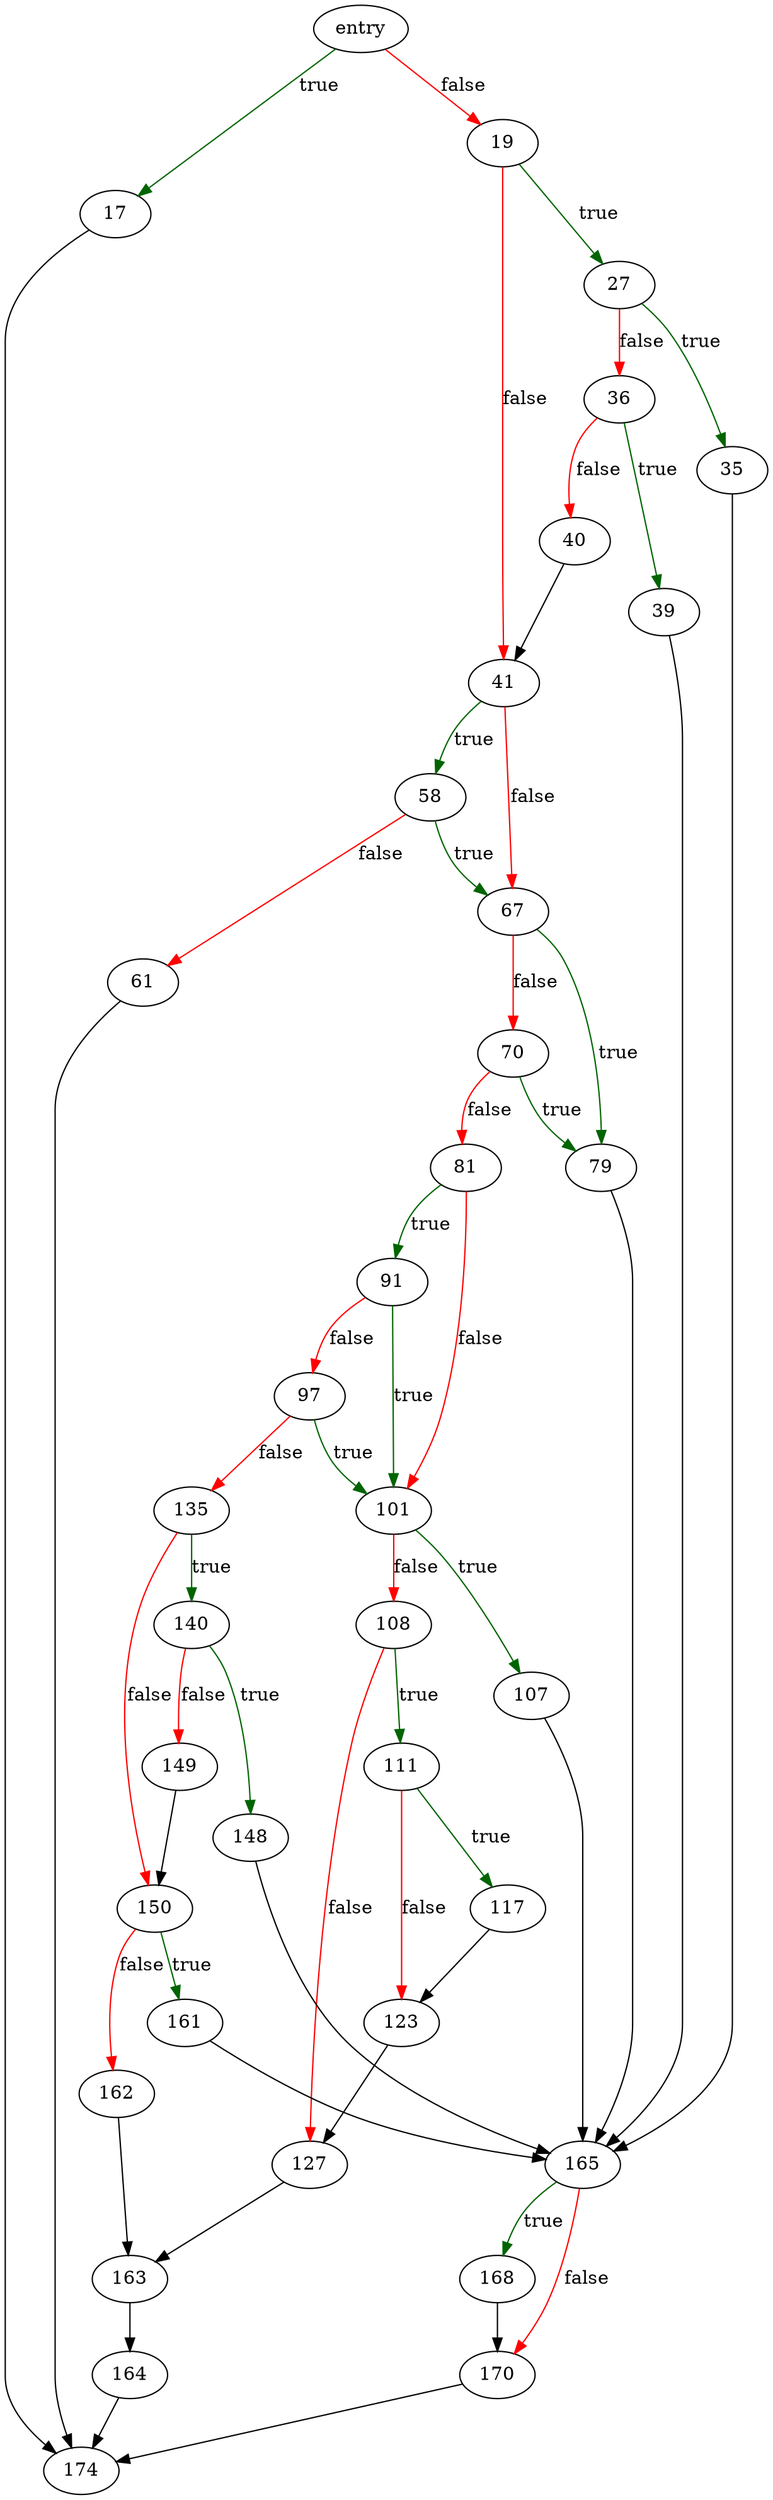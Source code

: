 digraph "getPageNormal" {
	// Node definitions.
	4 [label=entry];
	17;
	19;
	27;
	35;
	36;
	39;
	40;
	41;
	58;
	61;
	67;
	70;
	79;
	81;
	91;
	97;
	101;
	107;
	108;
	111;
	117;
	123;
	127;
	135;
	140;
	148;
	149;
	150;
	161;
	162;
	163;
	164;
	165;
	168;
	170;
	174;

	// Edge definitions.
	4 -> 17 [
		color=darkgreen
		label=true
	];
	4 -> 19 [
		color=red
		label=false
	];
	17 -> 174;
	19 -> 27 [
		color=darkgreen
		label=true
	];
	19 -> 41 [
		color=red
		label=false
	];
	27 -> 35 [
		color=darkgreen
		label=true
	];
	27 -> 36 [
		color=red
		label=false
	];
	35 -> 165;
	36 -> 39 [
		color=darkgreen
		label=true
	];
	36 -> 40 [
		color=red
		label=false
	];
	39 -> 165;
	40 -> 41;
	41 -> 58 [
		color=darkgreen
		label=true
	];
	41 -> 67 [
		color=red
		label=false
	];
	58 -> 61 [
		color=red
		label=false
	];
	58 -> 67 [
		color=darkgreen
		label=true
	];
	61 -> 174;
	67 -> 70 [
		color=red
		label=false
	];
	67 -> 79 [
		color=darkgreen
		label=true
	];
	70 -> 79 [
		color=darkgreen
		label=true
	];
	70 -> 81 [
		color=red
		label=false
	];
	79 -> 165;
	81 -> 91 [
		color=darkgreen
		label=true
	];
	81 -> 101 [
		color=red
		label=false
	];
	91 -> 97 [
		color=red
		label=false
	];
	91 -> 101 [
		color=darkgreen
		label=true
	];
	97 -> 101 [
		color=darkgreen
		label=true
	];
	97 -> 135 [
		color=red
		label=false
	];
	101 -> 107 [
		color=darkgreen
		label=true
	];
	101 -> 108 [
		color=red
		label=false
	];
	107 -> 165;
	108 -> 111 [
		color=darkgreen
		label=true
	];
	108 -> 127 [
		color=red
		label=false
	];
	111 -> 117 [
		color=darkgreen
		label=true
	];
	111 -> 123 [
		color=red
		label=false
	];
	117 -> 123;
	123 -> 127;
	127 -> 163;
	135 -> 140 [
		color=darkgreen
		label=true
	];
	135 -> 150 [
		color=red
		label=false
	];
	140 -> 148 [
		color=darkgreen
		label=true
	];
	140 -> 149 [
		color=red
		label=false
	];
	148 -> 165;
	149 -> 150;
	150 -> 161 [
		color=darkgreen
		label=true
	];
	150 -> 162 [
		color=red
		label=false
	];
	161 -> 165;
	162 -> 163;
	163 -> 164;
	164 -> 174;
	165 -> 168 [
		color=darkgreen
		label=true
	];
	165 -> 170 [
		color=red
		label=false
	];
	168 -> 170;
	170 -> 174;
}